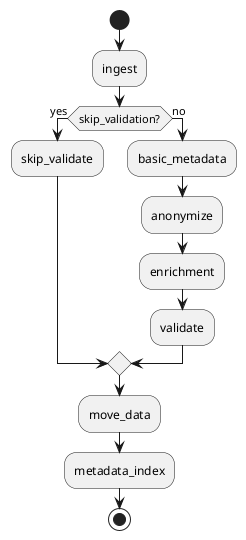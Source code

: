 @startuml

start
:ingest;

if (skip_validation?)  then (yes)
  :skip_validate;
else (no)
  :basic_metadata;
  :anonymize;
  :enrichment;
  :validate;
endif

:move_data;
:metadata_index;

stop

@enduml